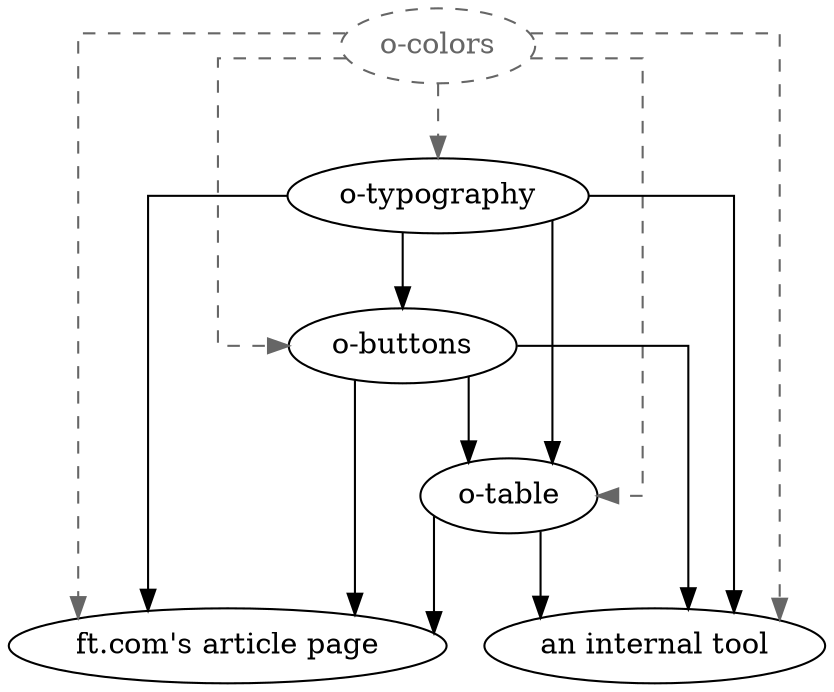 digraph {
    splines=ortho
    concentrate=true

    "o-colors" [style="dashed", fontcolor="#666666" color="#666666"]

    "o-colors" -> "o-typography" [style="dashed", color="#666666"]
    "o-colors" -> "o-buttons"  [style="dashed", color="#666666"]
    "o-typography" -> "o-buttons" 
    "o-colors" -> "o-table"  [style="dashed", color="#666666"]
    "o-typography" -> "o-table" 
    "o-buttons" -> "o-table" 
    "o-colors" -> "ft.com's article page"  [style="dashed", color="#666666"]
    "o-typography" -> "ft.com's article page" 
    "o-buttons" -> "ft.com's article page" 
    "o-buttons" -> "ft.com's article page" 
    "o-table" -> "ft.com's article page"

    "o-colors" -> "an internal tool"  [style="dashed", color="#666666"]
    "o-typography" -> "an internal tool" 
    "o-buttons" -> "an internal tool" 
    "o-buttons" -> "an internal tool" 
    "o-table" -> "an internal tool"

}
